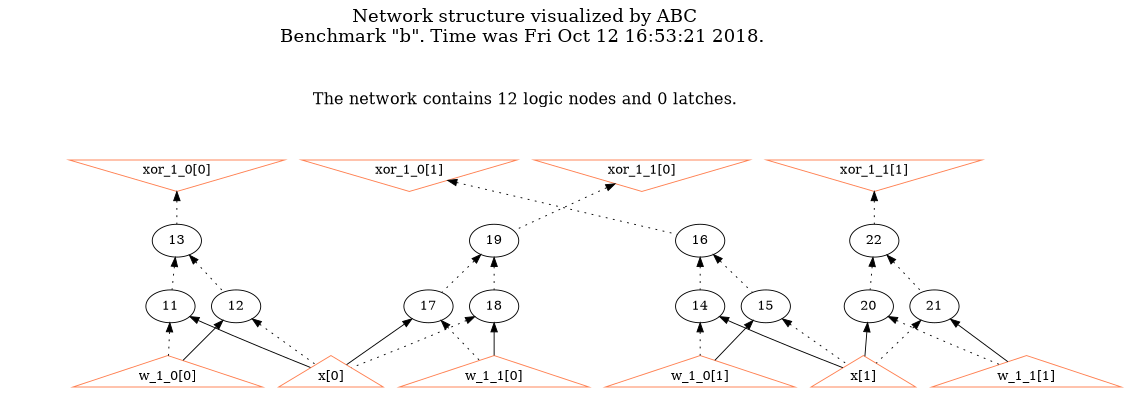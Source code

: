 # Network structure generated by ABC

digraph network {
size = "7.5,10";
center = true;
edge [dir = back];

{
  node [shape = plaintext];
  edge [style = invis];
  LevelTitle1 [label=""];
  LevelTitle2 [label=""];
  Level3 [label = ""];
  Level2 [label = ""];
  Level1 [label = ""];
  Level0 [label = ""];
  LevelTitle1 ->  LevelTitle2 ->  Level3 ->  Level2 ->  Level1 ->  Level0;
}

{
  rank = same;
  LevelTitle1;
  title1 [shape=plaintext,
          fontsize=20,
          fontname = "Times-Roman",
          label="Network structure visualized by ABC\nBenchmark \"b\". Time was Fri Oct 12 16:53:21 2018. "
         ];
}

{
  rank = same;
  LevelTitle2;
  title2 [shape=plaintext,
          fontsize=18,
          fontname = "Times-Roman",
          label="The network contains 12 logic nodes and 0 latches.\n"
         ];
}

{
  rank = same;
  Level3;
  Node7 [label = "xor_1_0[0]", shape = invtriangle, color = coral, fillcolor = coral];
  Node8 [label = "xor_1_0[1]", shape = invtriangle, color = coral, fillcolor = coral];
  Node9 [label = "xor_1_1[0]", shape = invtriangle, color = coral, fillcolor = coral];
  Node10 [label = "xor_1_1[1]", shape = invtriangle, color = coral, fillcolor = coral];
}

{
  rank = same;
  Level2;
  Node13 [label = "13\n", shape = ellipse];
  Node16 [label = "16\n", shape = ellipse];
  Node19 [label = "19\n", shape = ellipse];
  Node22 [label = "22\n", shape = ellipse];
}

{
  rank = same;
  Level1;
  Node11 [label = "11\n", shape = ellipse];
  Node12 [label = "12\n", shape = ellipse];
  Node14 [label = "14\n", shape = ellipse];
  Node15 [label = "15\n", shape = ellipse];
  Node17 [label = "17\n", shape = ellipse];
  Node18 [label = "18\n", shape = ellipse];
  Node20 [label = "20\n", shape = ellipse];
  Node21 [label = "21\n", shape = ellipse];
}

{
  rank = same;
  Level0;
  Node1 [label = "x[0]", shape = triangle, color = coral, fillcolor = coral];
  Node2 [label = "x[1]", shape = triangle, color = coral, fillcolor = coral];
  Node3 [label = "w_1_0[0]", shape = triangle, color = coral, fillcolor = coral];
  Node4 [label = "w_1_0[1]", shape = triangle, color = coral, fillcolor = coral];
  Node5 [label = "w_1_1[0]", shape = triangle, color = coral, fillcolor = coral];
  Node6 [label = "w_1_1[1]", shape = triangle, color = coral, fillcolor = coral];
}

title1 -> title2 [style = invis];
title2 -> Node7 [style = invis];
title2 -> Node8 [style = invis];
title2 -> Node9 [style = invis];
title2 -> Node10 [style = invis];
Node7 -> Node8 [style = invis];
Node8 -> Node9 [style = invis];
Node9 -> Node10 [style = invis];
Node7 -> Node13 [style = dotted];
Node8 -> Node16 [style = dotted];
Node9 -> Node19 [style = dotted];
Node10 -> Node22 [style = dotted];
Node11 -> Node1 [style = solid];
Node11 -> Node3 [style = dotted];
Node12 -> Node1 [style = dotted];
Node12 -> Node3 [style = solid];
Node13 -> Node11 [style = dotted];
Node13 -> Node12 [style = dotted];
Node14 -> Node2 [style = solid];
Node14 -> Node4 [style = dotted];
Node15 -> Node2 [style = dotted];
Node15 -> Node4 [style = solid];
Node16 -> Node14 [style = dotted];
Node16 -> Node15 [style = dotted];
Node17 -> Node1 [style = solid];
Node17 -> Node5 [style = dotted];
Node18 -> Node1 [style = dotted];
Node18 -> Node5 [style = solid];
Node19 -> Node17 [style = dotted];
Node19 -> Node18 [style = dotted];
Node20 -> Node2 [style = solid];
Node20 -> Node6 [style = dotted];
Node21 -> Node2 [style = dotted];
Node21 -> Node6 [style = solid];
Node22 -> Node20 [style = dotted];
Node22 -> Node21 [style = dotted];
}

